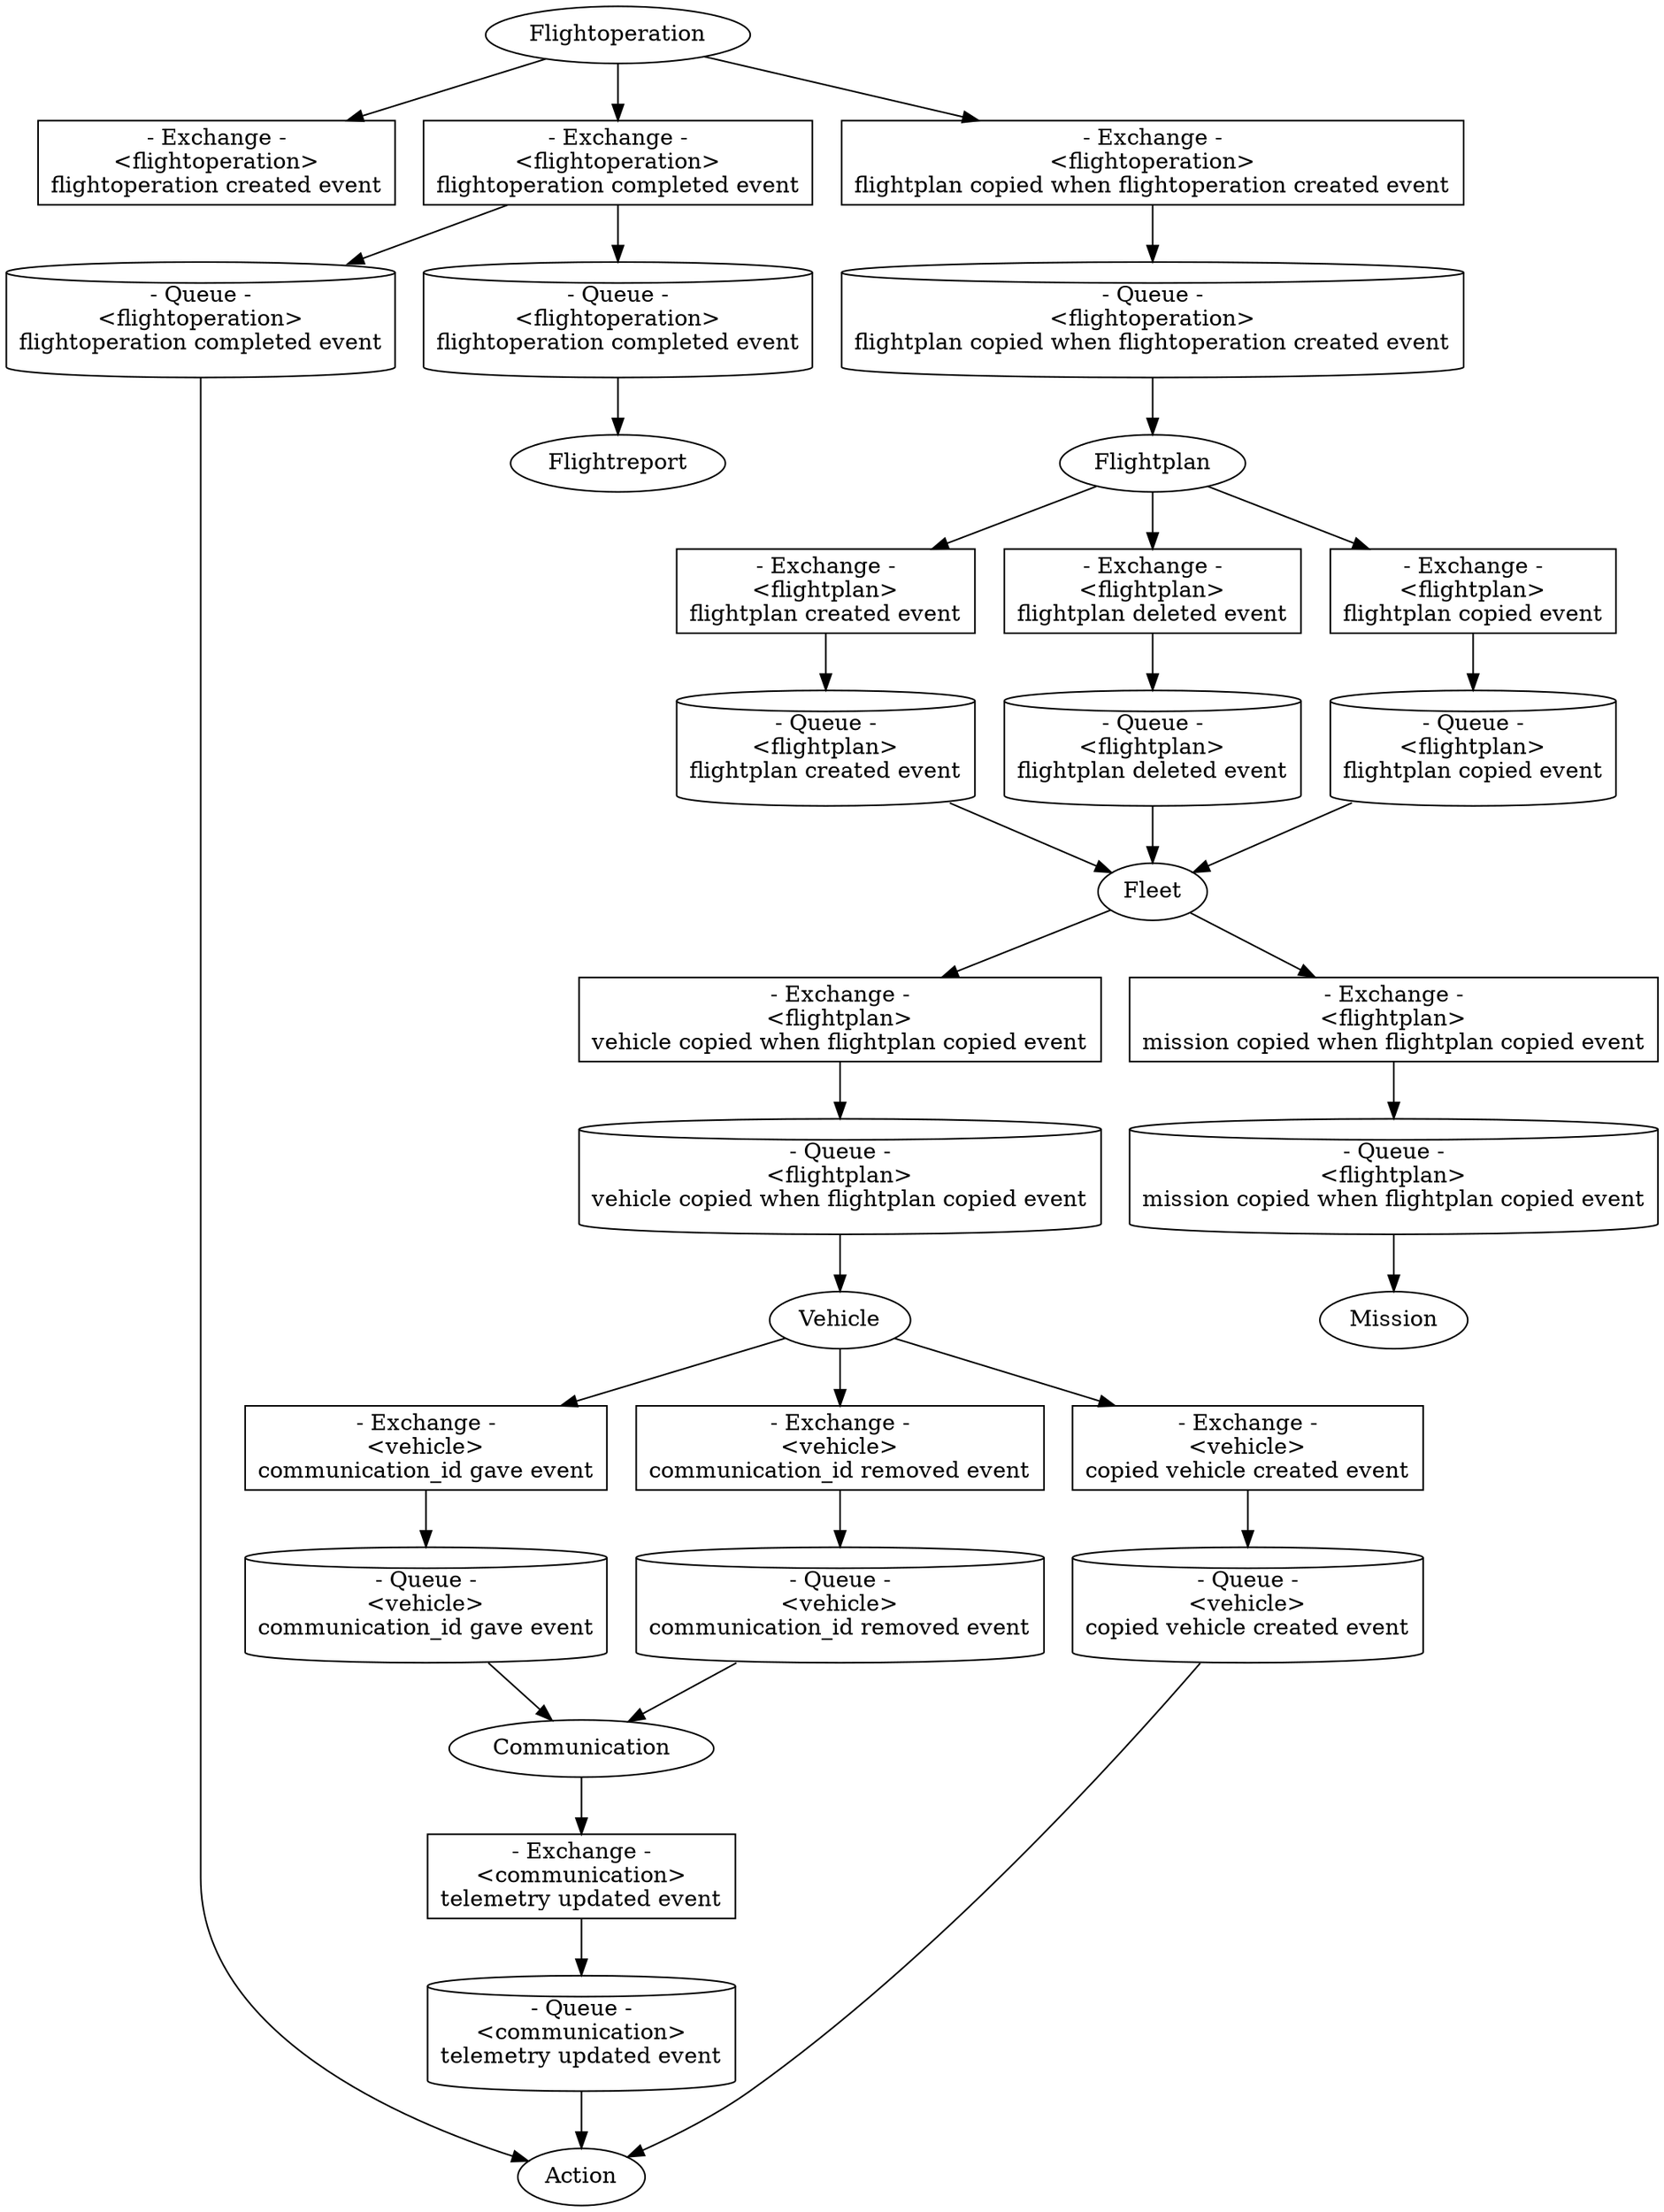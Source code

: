 // To render:
// https://dreampuf.github.io/GraphvizOnline/
digraph G {
    rankdir = TB;
    
    Vehicle [label="Vehicle"]
    VehicleExchange1 [label="- Exchange -\n<vehicle>\ncommunication_id gave event", shape=Box];
    VehicleExchange2 [label="- Exchange -\n<vehicle>\ncommunication_id removed event", shape=Box];
    VehicleExchange3 [label="- Exchange -\n<vehicle>\ncopied vehicle created event", shape=Box];
    VehicleQueue1 [label="- Queue -\n<flightplan>\nvehicle copied when flightplan copied event", shape=cylinder];
    
    Communication [label="Communication"]
    CommunicationExchange1 [label="- Exchange -\n<communication>\ntelemetry updated event", shape=Box];
    CommunicationQueue1 [label="- Queue -\n<vehicle>\ncommunication_id gave event", shape=cylinder];
    CommunicationQueue2 [label="- Queue -\n<vehicle>\ncommunication_id removed event", shape=cylinder];
    
    Action [label="Action"]
    ActionQueue1 [label="- Queue -\n<vehicle>\ncopied vehicle created event", shape=cylinder];
    ActionQueue2 [label="- Queue -\n<communication>\ntelemetry updated event", shape=cylinder];
    ActionQueue3 [label="- Queue -\n<flightoperation>\nflightoperation completed event", shape=cylinder];
    
    Mission [label="Mission"]
    MissionQueue1 [label="- Queue -\n<flightplan>\nmission copied when flightplan copied event", shape=cylinder];
    
    Flightplan [label="Flightplan"]
    FlightplanExchange1 [label="- Exchange -\n<flightplan>\nflightplan created event", shape=Box];
    FlightplanExchange2 [label="- Exchange -\n<flightplan>\nflightplan deleted event", shape=Box];
    FlightplanExchange3 [label="- Exchange -\n<flightplan>\nflightplan copied event", shape=Box];
    FlightplanQueue1 [label="- Queue -\n<flightoperation>\nflightplan copied when flightoperation created event", shape=cylinder];

    Fleet [label="Fleet"]
    FleetExchange1 [label="- Exchange -\n<flightplan>\nvehicle copied when flightplan copied event", shape=Box];
    FleetExchange2 [label="- Exchange -\n<flightplan>\nmission copied when flightplan copied event", shape=Box];
    FleetQueue1 [label="- Queue -\n<flightplan>\nflightplan created event", shape=cylinder];
    FleetQueue2 [label="- Queue -\n<flightplan>\nflightplan deleted event", shape=cylinder];
    FleetQueue3 [label="- Queue -\n<flightplan>\nflightplan copied event", shape=cylinder];
    
    Flightoperation [label="Flightoperation"]
    FlightoperationExchange1 [label="- Exchange -\n<flightoperation>\nflightoperation created event", shape=Box];
    FlightoperationExchange2 [label="- Exchange -\n<flightoperation>\nflightoperation completed event", shape=Box];
    FlightoperationExchange3 [label="- Exchange -\n<flightoperation>\nflightplan copied when flightoperation created event", shape=Box];
    
    Flightreport [label="Flightreport"]
    FlightreportQueue1 [label="- Queue -\n<flightoperation>\nflightoperation completed event", shape=cylinder];
    
    Vehicle -> VehicleExchange1;
    Vehicle -> VehicleExchange2;
    Vehicle -> VehicleExchange3;
    VehicleQueue1 -> Vehicle;
    
    Communication -> CommunicationExchange1;
    CommunicationQueue1 -> Communication;
    CommunicationQueue2 -> Communication;
    
    MissionQueue1 -> Mission;
    
    Flightplan -> FlightplanExchange1;
    Flightplan -> FlightplanExchange2;
    Flightplan -> FlightplanExchange3;
    FlightplanQueue1 -> Flightplan;
    
    Fleet -> FleetExchange1;
    Fleet -> FleetExchange2;
    FleetQueue1 -> Fleet;
    FleetQueue2 -> Fleet;
    FleetQueue3 -> Fleet;
    
    ActionQueue1 -> Action;
    ActionQueue2 -> Action;
    ActionQueue3 -> Action;
    
    Flightoperation -> FlightoperationExchange1;
    Flightoperation -> FlightoperationExchange2;
    Flightoperation -> FlightoperationExchange3;
    
    FlightreportQueue1 -> Flightreport;
    
    FleetExchange1 -> VehicleQueue1;

    VehicleExchange1 -> CommunicationQueue1;
    VehicleExchange2 -> CommunicationQueue2;

    FleetExchange2 -> MissionQueue1;

    VehicleExchange3 -> ActionQueue1;

    CommunicationExchange1 -> ActionQueue2;

    FlightplanExchange1 -> FleetQueue1;
    FlightplanExchange2 -> FleetQueue2;
    FlightplanExchange3 -> FleetQueue3;

    FlightoperationExchange2 -> FlightreportQueue1;
    FlightoperationExchange2 -> ActionQueue3;
    FlightoperationExchange3 -> FlightplanQueue1;
    
    {rank = same; VehicleExchange1; VehicleExchange2; VehicleExchange3;}
    {rank = same; CommunicationQueue1; CommunicationQueue2; ActionQueue1;}
    {rank = same; FlightreportQueue1; ActionQueue3;}
}